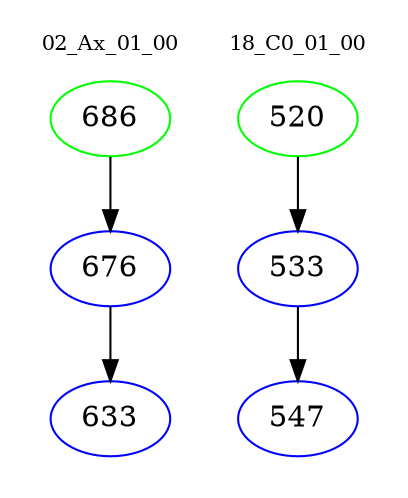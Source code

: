 digraph{
subgraph cluster_0 {
color = white
label = "02_Ax_01_00";
fontsize=10;
T0_686 [label="686", color="green"]
T0_686 -> T0_676 [color="black"]
T0_676 [label="676", color="blue"]
T0_676 -> T0_633 [color="black"]
T0_633 [label="633", color="blue"]
}
subgraph cluster_1 {
color = white
label = "18_C0_01_00";
fontsize=10;
T1_520 [label="520", color="green"]
T1_520 -> T1_533 [color="black"]
T1_533 [label="533", color="blue"]
T1_533 -> T1_547 [color="black"]
T1_547 [label="547", color="blue"]
}
}
